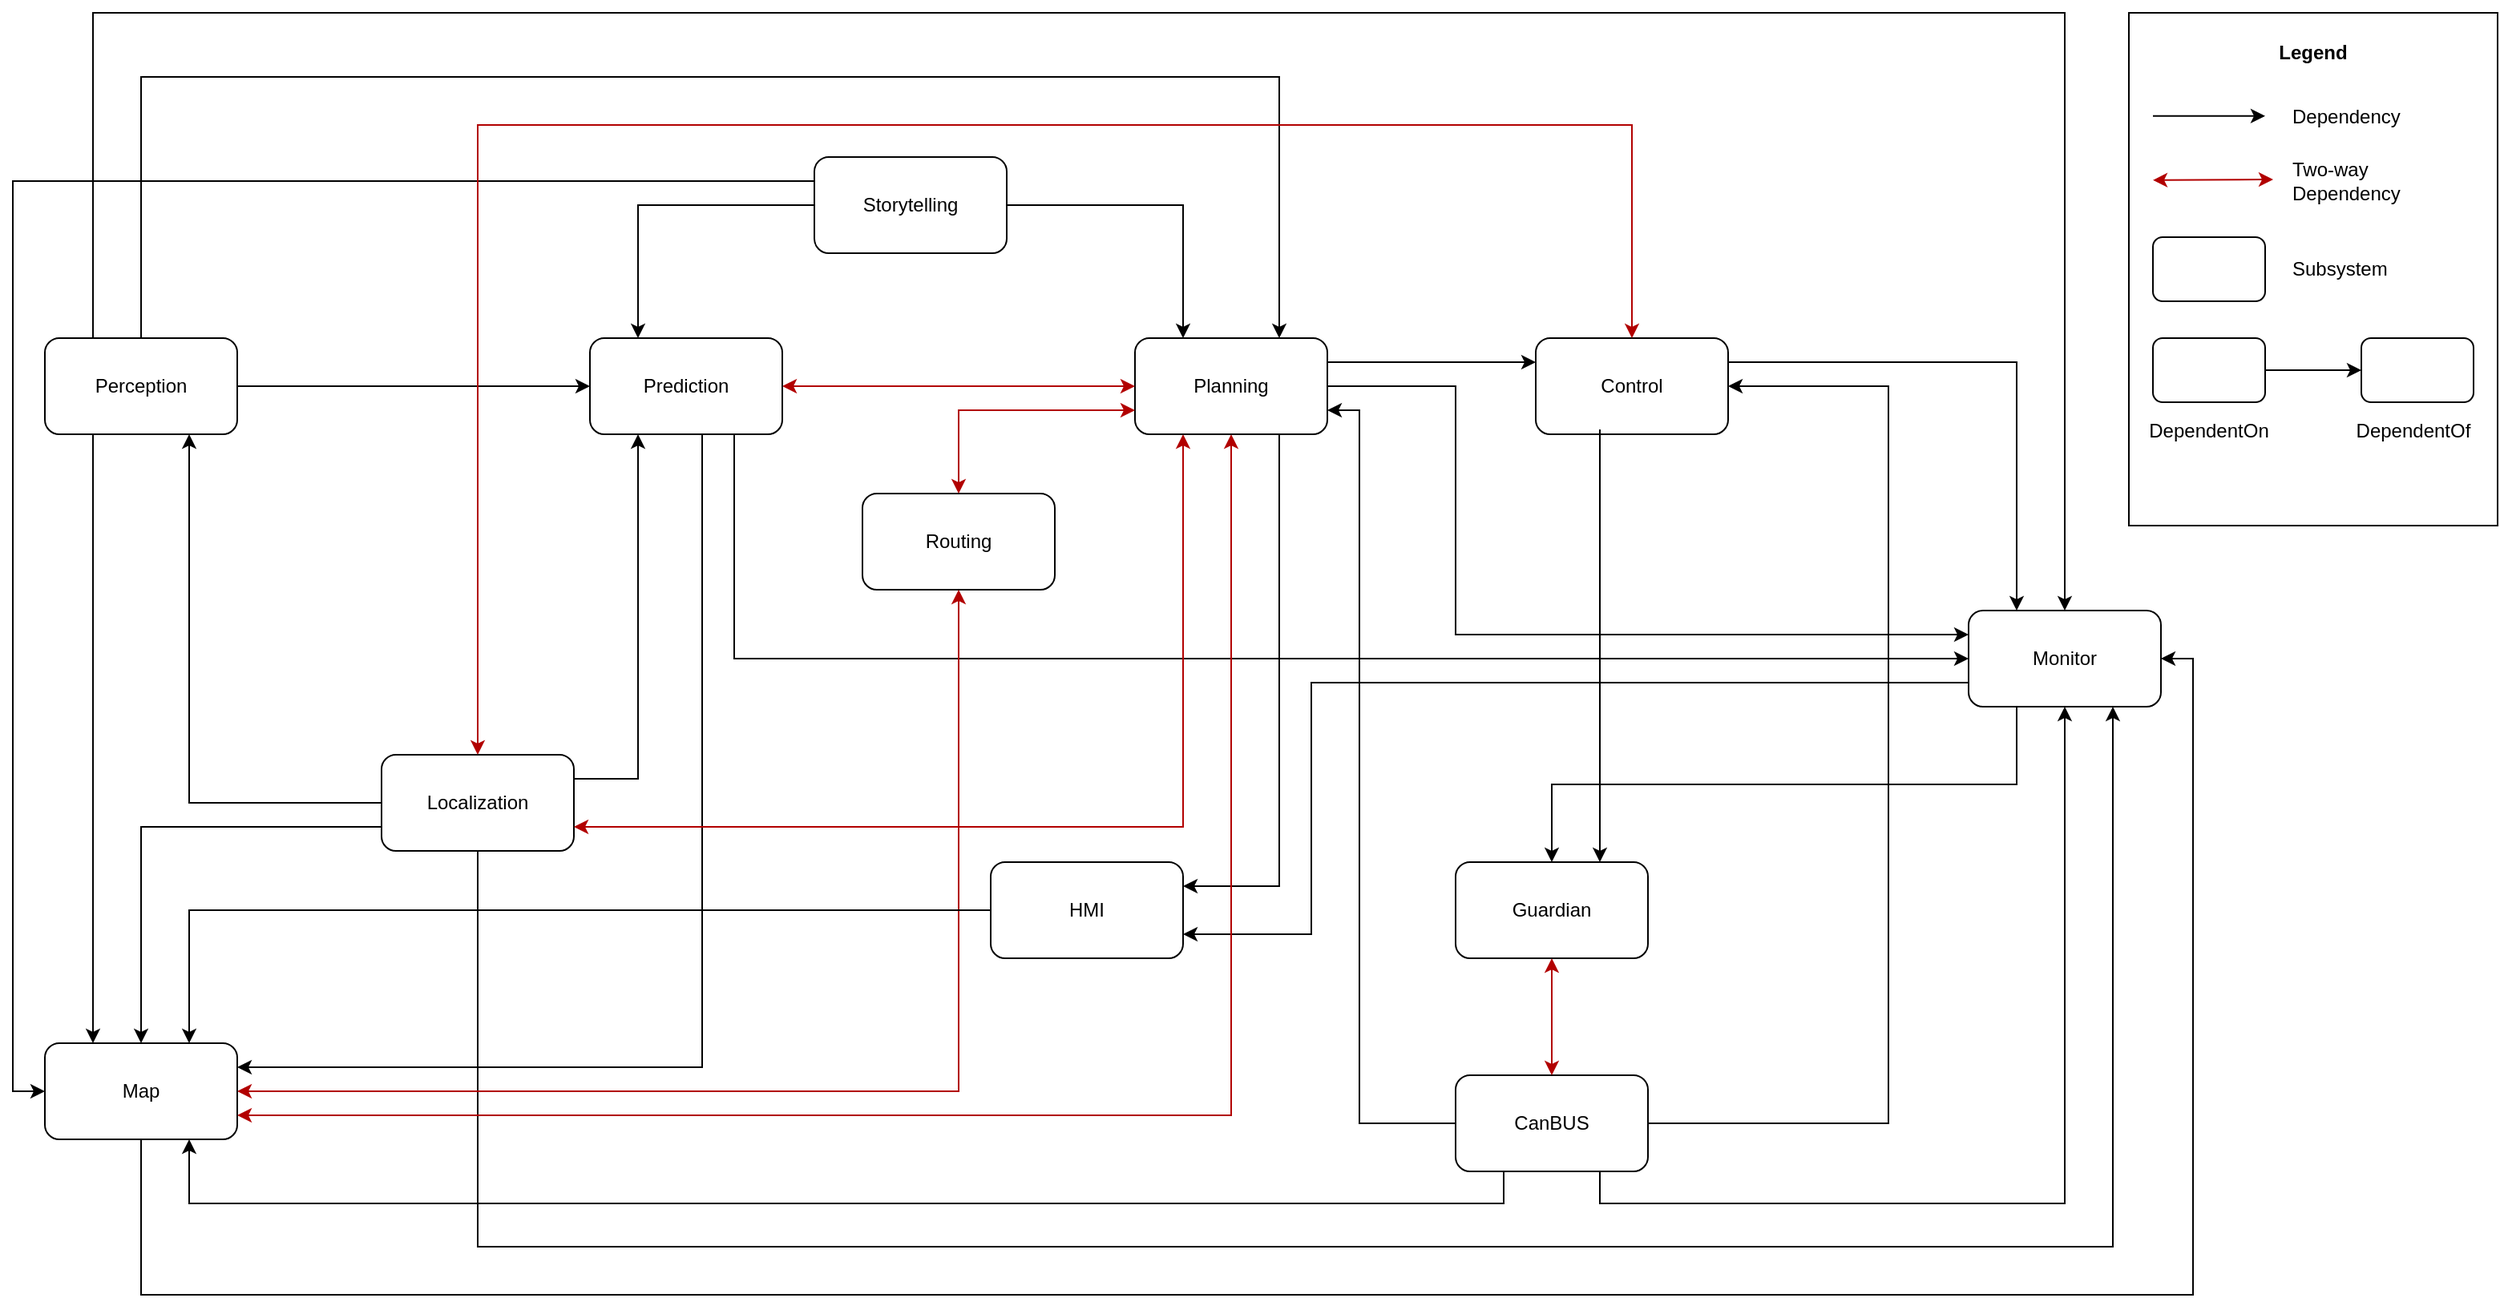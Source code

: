 <mxfile version="17.1.3" type="github">
  <diagram id="q5uySfuGyyFAdlzgSxIf" name="Page-1">
    <mxGraphModel dx="1901" dy="1023" grid="1" gridSize="10" guides="1" tooltips="1" connect="1" arrows="1" fold="1" page="1" pageScale="1" pageWidth="850" pageHeight="1100" math="0" shadow="0">
      <root>
        <mxCell id="0" />
        <mxCell id="1" parent="0" />
        <mxCell id="7judBJOATlKyl89qZomi-54" style="edgeStyle=orthogonalEdgeStyle;rounded=0;orthogonalLoop=1;jettySize=auto;html=1;exitX=0;exitY=0.5;exitDx=0;exitDy=0;entryX=0.75;entryY=1;entryDx=0;entryDy=0;" parent="1" source="7judBJOATlKyl89qZomi-2" target="7judBJOATlKyl89qZomi-1" edge="1">
          <mxGeometry relative="1" as="geometry">
            <Array as="points">
              <mxPoint x="200" y="513" />
            </Array>
          </mxGeometry>
        </mxCell>
        <mxCell id="7judBJOATlKyl89qZomi-1" value="Perception" style="rounded=1;whiteSpace=wrap;html=1;" parent="1" vertex="1">
          <mxGeometry x="110" y="223" width="120" height="60" as="geometry" />
        </mxCell>
        <mxCell id="7judBJOATlKyl89qZomi-2" value="Localization" style="rounded=1;whiteSpace=wrap;html=1;" parent="1" vertex="1">
          <mxGeometry x="320" y="483" width="120" height="60" as="geometry" />
        </mxCell>
        <mxCell id="7judBJOATlKyl89qZomi-10" style="edgeStyle=orthogonalEdgeStyle;rounded=0;orthogonalLoop=1;jettySize=auto;html=1;entryX=0;entryY=0.5;entryDx=0;entryDy=0;exitX=1;exitY=0.5;exitDx=0;exitDy=0;" parent="1" source="7judBJOATlKyl89qZomi-1" target="7judBJOATlKyl89qZomi-8" edge="1">
          <mxGeometry relative="1" as="geometry" />
        </mxCell>
        <mxCell id="7judBJOATlKyl89qZomi-14" style="edgeStyle=orthogonalEdgeStyle;rounded=0;orthogonalLoop=1;jettySize=auto;html=1;entryX=0.25;entryY=0;entryDx=0;entryDy=0;" parent="1" source="7judBJOATlKyl89qZomi-12" target="7judBJOATlKyl89qZomi-8" edge="1">
          <mxGeometry relative="1" as="geometry">
            <Array as="points">
              <mxPoint x="480" y="140" />
              <mxPoint x="480" y="140" />
            </Array>
          </mxGeometry>
        </mxCell>
        <mxCell id="7judBJOATlKyl89qZomi-15" style="edgeStyle=orthogonalEdgeStyle;rounded=0;orthogonalLoop=1;jettySize=auto;html=1;exitX=1;exitY=0.25;exitDx=0;exitDy=0;entryX=0.25;entryY=1;entryDx=0;entryDy=0;" parent="1" source="7judBJOATlKyl89qZomi-2" target="7judBJOATlKyl89qZomi-8" edge="1">
          <mxGeometry relative="1" as="geometry">
            <Array as="points">
              <mxPoint x="480" y="498" />
            </Array>
          </mxGeometry>
        </mxCell>
        <mxCell id="7judBJOATlKyl89qZomi-17" style="edgeStyle=orthogonalEdgeStyle;rounded=0;orthogonalLoop=1;jettySize=auto;html=1;exitX=0;exitY=0.5;exitDx=0;exitDy=0;entryX=1;entryY=0.75;entryDx=0;entryDy=0;" parent="1" source="7judBJOATlKyl89qZomi-16" target="7judBJOATlKyl89qZomi-11" edge="1">
          <mxGeometry relative="1" as="geometry">
            <Array as="points">
              <mxPoint x="930" y="713" />
              <mxPoint x="930" y="268" />
            </Array>
          </mxGeometry>
        </mxCell>
        <mxCell id="7judBJOATlKyl89qZomi-23" style="edgeStyle=orthogonalEdgeStyle;rounded=0;orthogonalLoop=1;jettySize=auto;html=1;exitX=0.5;exitY=0;exitDx=0;exitDy=0;entryX=0.75;entryY=0;entryDx=0;entryDy=0;" parent="1" source="7judBJOATlKyl89qZomi-1" target="7judBJOATlKyl89qZomi-11" edge="1">
          <mxGeometry relative="1" as="geometry">
            <Array as="points">
              <mxPoint x="170" y="60" />
              <mxPoint x="880" y="60" />
            </Array>
          </mxGeometry>
        </mxCell>
        <mxCell id="7judBJOATlKyl89qZomi-25" style="edgeStyle=orthogonalEdgeStyle;rounded=0;orthogonalLoop=1;jettySize=auto;html=1;exitX=1;exitY=0.5;exitDx=0;exitDy=0;entryX=0.25;entryY=0;entryDx=0;entryDy=0;" parent="1" source="7judBJOATlKyl89qZomi-12" target="7judBJOATlKyl89qZomi-11" edge="1">
          <mxGeometry relative="1" as="geometry" />
        </mxCell>
        <mxCell id="7-IdZ-WRil3FLbBQ27dM-9" style="edgeStyle=orthogonalEdgeStyle;rounded=0;orthogonalLoop=1;jettySize=auto;html=1;exitX=0.75;exitY=1;exitDx=0;exitDy=0;entryX=1;entryY=0.25;entryDx=0;entryDy=0;" edge="1" parent="1" source="7judBJOATlKyl89qZomi-11" target="7-IdZ-WRil3FLbBQ27dM-8">
          <mxGeometry relative="1" as="geometry" />
        </mxCell>
        <mxCell id="7-IdZ-WRil3FLbBQ27dM-11" style="edgeStyle=orthogonalEdgeStyle;rounded=0;orthogonalLoop=1;jettySize=auto;html=1;exitX=1;exitY=0.5;exitDx=0;exitDy=0;entryX=0;entryY=0.25;entryDx=0;entryDy=0;" edge="1" parent="1" source="7judBJOATlKyl89qZomi-11" target="7judBJOATlKyl89qZomi-29">
          <mxGeometry relative="1" as="geometry">
            <Array as="points">
              <mxPoint x="990" y="253" />
              <mxPoint x="990" y="408" />
            </Array>
          </mxGeometry>
        </mxCell>
        <mxCell id="7judBJOATlKyl89qZomi-11" value="Planning" style="rounded=1;whiteSpace=wrap;html=1;" parent="1" vertex="1">
          <mxGeometry x="790" y="223" width="120" height="60" as="geometry" />
        </mxCell>
        <mxCell id="7-IdZ-WRil3FLbBQ27dM-7" style="edgeStyle=orthogonalEdgeStyle;rounded=0;orthogonalLoop=1;jettySize=auto;html=1;exitX=0;exitY=0.25;exitDx=0;exitDy=0;entryX=0;entryY=0.5;entryDx=0;entryDy=0;" edge="1" parent="1" source="7judBJOATlKyl89qZomi-12" target="7judBJOATlKyl89qZomi-21">
          <mxGeometry relative="1" as="geometry" />
        </mxCell>
        <mxCell id="7judBJOATlKyl89qZomi-12" value="Storytelling" style="rounded=1;whiteSpace=wrap;html=1;" parent="1" vertex="1">
          <mxGeometry x="590" y="110" width="120" height="60" as="geometry" />
        </mxCell>
        <mxCell id="7judBJOATlKyl89qZomi-16" value="CanBUS" style="rounded=1;whiteSpace=wrap;html=1;" parent="1" vertex="1">
          <mxGeometry x="990" y="683" width="120" height="60" as="geometry" />
        </mxCell>
        <mxCell id="7judBJOATlKyl89qZomi-18" value="Routing" style="rounded=1;whiteSpace=wrap;html=1;" parent="1" vertex="1">
          <mxGeometry x="620" y="320" width="120" height="60" as="geometry" />
        </mxCell>
        <mxCell id="7judBJOATlKyl89qZomi-32" style="edgeStyle=orthogonalEdgeStyle;rounded=0;orthogonalLoop=1;jettySize=auto;html=1;exitX=0.25;exitY=1;exitDx=0;exitDy=0;entryX=0.75;entryY=1;entryDx=0;entryDy=0;" parent="1" source="7judBJOATlKyl89qZomi-16" target="7judBJOATlKyl89qZomi-21" edge="1">
          <mxGeometry relative="1" as="geometry">
            <Array as="points">
              <mxPoint x="1020" y="763" />
              <mxPoint x="200" y="763" />
            </Array>
          </mxGeometry>
        </mxCell>
        <mxCell id="7judBJOATlKyl89qZomi-33" style="edgeStyle=orthogonalEdgeStyle;rounded=0;orthogonalLoop=1;jettySize=auto;html=1;exitX=0.25;exitY=1;exitDx=0;exitDy=0;entryX=0.25;entryY=0;entryDx=0;entryDy=0;" parent="1" source="7judBJOATlKyl89qZomi-1" target="7judBJOATlKyl89qZomi-21" edge="1">
          <mxGeometry relative="1" as="geometry">
            <Array as="points" />
          </mxGeometry>
        </mxCell>
        <mxCell id="7judBJOATlKyl89qZomi-68" style="edgeStyle=orthogonalEdgeStyle;rounded=0;orthogonalLoop=1;jettySize=auto;html=1;exitX=0;exitY=0.75;exitDx=0;exitDy=0;entryX=0.5;entryY=0;entryDx=0;entryDy=0;endArrow=classic;endFill=1;strokeColor=default;" parent="1" source="7judBJOATlKyl89qZomi-2" target="7judBJOATlKyl89qZomi-21" edge="1">
          <mxGeometry relative="1" as="geometry" />
        </mxCell>
        <mxCell id="7judBJOATlKyl89qZomi-21" value="Map" style="rounded=1;whiteSpace=wrap;html=1;" parent="1" vertex="1">
          <mxGeometry x="110" y="663" width="120" height="60" as="geometry" />
        </mxCell>
        <mxCell id="7judBJOATlKyl89qZomi-30" style="edgeStyle=orthogonalEdgeStyle;rounded=0;orthogonalLoop=1;jettySize=auto;html=1;entryX=0.25;entryY=0;entryDx=0;entryDy=0;exitX=1;exitY=0.25;exitDx=0;exitDy=0;" parent="1" source="7judBJOATlKyl89qZomi-26" target="7judBJOATlKyl89qZomi-29" edge="1">
          <mxGeometry relative="1" as="geometry" />
        </mxCell>
        <mxCell id="7judBJOATlKyl89qZomi-58" style="edgeStyle=orthogonalEdgeStyle;rounded=0;orthogonalLoop=1;jettySize=auto;html=1;strokeColor=default;exitX=1;exitY=0.5;exitDx=0;exitDy=0;" parent="1" source="7judBJOATlKyl89qZomi-16" target="7judBJOATlKyl89qZomi-26" edge="1">
          <mxGeometry relative="1" as="geometry">
            <Array as="points">
              <mxPoint x="1260" y="713" />
              <mxPoint x="1260" y="253" />
            </Array>
          </mxGeometry>
        </mxCell>
        <mxCell id="7judBJOATlKyl89qZomi-66" style="edgeStyle=orthogonalEdgeStyle;rounded=0;orthogonalLoop=1;jettySize=auto;html=1;exitX=1;exitY=0.25;exitDx=0;exitDy=0;entryX=0;entryY=0.25;entryDx=0;entryDy=0;endArrow=classic;endFill=1;strokeColor=default;" parent="1" source="7judBJOATlKyl89qZomi-11" target="7judBJOATlKyl89qZomi-26" edge="1">
          <mxGeometry relative="1" as="geometry" />
        </mxCell>
        <mxCell id="7judBJOATlKyl89qZomi-26" value="Control" style="rounded=1;whiteSpace=wrap;html=1;" parent="1" vertex="1">
          <mxGeometry x="1040" y="223" width="120" height="60" as="geometry" />
        </mxCell>
        <mxCell id="7judBJOATlKyl89qZomi-41" style="edgeStyle=orthogonalEdgeStyle;rounded=0;orthogonalLoop=1;jettySize=auto;html=1;exitX=0.5;exitY=1;exitDx=0;exitDy=0;entryX=0.75;entryY=1;entryDx=0;entryDy=0;" parent="1" source="7judBJOATlKyl89qZomi-2" target="7judBJOATlKyl89qZomi-29" edge="1">
          <mxGeometry relative="1" as="geometry">
            <Array as="points">
              <mxPoint x="380" y="790" />
              <mxPoint x="1400" y="790" />
            </Array>
          </mxGeometry>
        </mxCell>
        <mxCell id="7judBJOATlKyl89qZomi-42" style="edgeStyle=orthogonalEdgeStyle;rounded=0;orthogonalLoop=1;jettySize=auto;html=1;exitX=0.5;exitY=1;exitDx=0;exitDy=0;entryX=1;entryY=0.5;entryDx=0;entryDy=0;" parent="1" source="7judBJOATlKyl89qZomi-21" target="7judBJOATlKyl89qZomi-29" edge="1">
          <mxGeometry relative="1" as="geometry">
            <Array as="points">
              <mxPoint x="170" y="820" />
              <mxPoint x="1450" y="820" />
              <mxPoint x="1450" y="423" />
            </Array>
          </mxGeometry>
        </mxCell>
        <mxCell id="7judBJOATlKyl89qZomi-43" style="edgeStyle=orthogonalEdgeStyle;rounded=0;orthogonalLoop=1;jettySize=auto;html=1;exitX=0.75;exitY=1;exitDx=0;exitDy=0;entryX=0.5;entryY=1;entryDx=0;entryDy=0;" parent="1" source="7judBJOATlKyl89qZomi-16" target="7judBJOATlKyl89qZomi-29" edge="1">
          <mxGeometry relative="1" as="geometry" />
        </mxCell>
        <mxCell id="7judBJOATlKyl89qZomi-45" style="edgeStyle=orthogonalEdgeStyle;rounded=0;orthogonalLoop=1;jettySize=auto;html=1;exitX=0.25;exitY=0;exitDx=0;exitDy=0;entryX=0.5;entryY=0;entryDx=0;entryDy=0;" parent="1" source="7judBJOATlKyl89qZomi-1" target="7judBJOATlKyl89qZomi-29" edge="1">
          <mxGeometry relative="1" as="geometry">
            <Array as="points">
              <mxPoint x="140" y="20" />
              <mxPoint x="1370" y="20" />
            </Array>
          </mxGeometry>
        </mxCell>
        <mxCell id="7judBJOATlKyl89qZomi-46" style="edgeStyle=orthogonalEdgeStyle;rounded=0;orthogonalLoop=1;jettySize=auto;html=1;exitX=0.75;exitY=1;exitDx=0;exitDy=0;entryX=0;entryY=0.5;entryDx=0;entryDy=0;" parent="1" source="7judBJOATlKyl89qZomi-8" target="7judBJOATlKyl89qZomi-29" edge="1">
          <mxGeometry relative="1" as="geometry" />
        </mxCell>
        <mxCell id="7-IdZ-WRil3FLbBQ27dM-12" style="edgeStyle=orthogonalEdgeStyle;rounded=0;orthogonalLoop=1;jettySize=auto;html=1;exitX=0;exitY=0.75;exitDx=0;exitDy=0;entryX=1;entryY=0.75;entryDx=0;entryDy=0;" edge="1" parent="1" source="7judBJOATlKyl89qZomi-29" target="7-IdZ-WRil3FLbBQ27dM-8">
          <mxGeometry relative="1" as="geometry">
            <Array as="points">
              <mxPoint x="900" y="438" />
              <mxPoint x="900" y="595" />
            </Array>
          </mxGeometry>
        </mxCell>
        <mxCell id="7judBJOATlKyl89qZomi-29" value="Monitor" style="rounded=1;whiteSpace=wrap;html=1;" parent="1" vertex="1">
          <mxGeometry x="1310" y="393" width="120" height="60" as="geometry" />
        </mxCell>
        <mxCell id="7judBJOATlKyl89qZomi-36" style="edgeStyle=orthogonalEdgeStyle;rounded=0;orthogonalLoop=1;jettySize=auto;html=1;entryX=0.75;entryY=0;entryDx=0;entryDy=0;" parent="1" target="7judBJOATlKyl89qZomi-35" edge="1">
          <mxGeometry relative="1" as="geometry">
            <Array as="points">
              <mxPoint x="1080" y="410" />
              <mxPoint x="1080" y="410" />
            </Array>
            <mxPoint x="1080" y="280" as="sourcePoint" />
          </mxGeometry>
        </mxCell>
        <mxCell id="7judBJOATlKyl89qZomi-37" style="edgeStyle=orthogonalEdgeStyle;rounded=0;orthogonalLoop=1;jettySize=auto;html=1;exitX=0.25;exitY=1;exitDx=0;exitDy=0;" parent="1" source="7judBJOATlKyl89qZomi-29" target="7judBJOATlKyl89qZomi-35" edge="1">
          <mxGeometry relative="1" as="geometry" />
        </mxCell>
        <mxCell id="7-IdZ-WRil3FLbBQ27dM-1" style="edgeStyle=orthogonalEdgeStyle;rounded=0;orthogonalLoop=1;jettySize=auto;html=1;entryX=1;entryY=0.25;entryDx=0;entryDy=0;" edge="1" parent="1" source="7judBJOATlKyl89qZomi-8" target="7judBJOATlKyl89qZomi-21">
          <mxGeometry relative="1" as="geometry">
            <Array as="points">
              <mxPoint x="520" y="678" />
            </Array>
          </mxGeometry>
        </mxCell>
        <mxCell id="7judBJOATlKyl89qZomi-8" value="Prediction" style="rounded=1;whiteSpace=wrap;html=1;" parent="1" vertex="1">
          <mxGeometry x="450" y="223" width="120" height="60" as="geometry" />
        </mxCell>
        <mxCell id="7judBJOATlKyl89qZomi-35" value="Guardian" style="rounded=1;whiteSpace=wrap;html=1;" parent="1" vertex="1">
          <mxGeometry x="990" y="550" width="120" height="60" as="geometry" />
        </mxCell>
        <mxCell id="7judBJOATlKyl89qZomi-62" value="" style="endArrow=classic;startArrow=classic;html=1;rounded=0;strokeColor=#B20000;exitX=0;exitY=0.5;exitDx=0;exitDy=0;entryX=1;entryY=0.5;entryDx=0;entryDy=0;fillColor=#e51400;" parent="1" source="7judBJOATlKyl89qZomi-11" target="7judBJOATlKyl89qZomi-8" edge="1">
          <mxGeometry width="50" height="50" relative="1" as="geometry">
            <mxPoint x="640" y="210" as="sourcePoint" />
            <mxPoint x="590" y="260" as="targetPoint" />
          </mxGeometry>
        </mxCell>
        <mxCell id="7judBJOATlKyl89qZomi-63" value="" style="endArrow=classic;startArrow=classic;html=1;rounded=0;strokeColor=#B20000;exitX=0;exitY=0.75;exitDx=0;exitDy=0;entryX=0.5;entryY=0;entryDx=0;entryDy=0;edgeStyle=orthogonalEdgeStyle;fillColor=#e51400;" parent="1" source="7judBJOATlKyl89qZomi-11" target="7judBJOATlKyl89qZomi-18" edge="1">
          <mxGeometry width="50" height="50" relative="1" as="geometry">
            <mxPoint x="760" y="263" as="sourcePoint" />
            <mxPoint x="580" y="263" as="targetPoint" />
          </mxGeometry>
        </mxCell>
        <mxCell id="7judBJOATlKyl89qZomi-67" value="" style="endArrow=classic;startArrow=classic;html=1;rounded=0;strokeColor=#B20000;exitX=0.5;exitY=0;exitDx=0;exitDy=0;entryX=0.5;entryY=1;entryDx=0;entryDy=0;fillColor=#e51400;" parent="1" source="7judBJOATlKyl89qZomi-16" target="7judBJOATlKyl89qZomi-35" edge="1">
          <mxGeometry width="50" height="50" relative="1" as="geometry">
            <mxPoint x="1290" y="640" as="sourcePoint" />
            <mxPoint x="1070" y="640" as="targetPoint" />
          </mxGeometry>
        </mxCell>
        <mxCell id="7-IdZ-WRil3FLbBQ27dM-2" value="" style="endArrow=classic;startArrow=classic;html=1;rounded=0;strokeColor=#B20000;exitX=0.25;exitY=1;exitDx=0;exitDy=0;entryX=1;entryY=0.75;entryDx=0;entryDy=0;edgeStyle=orthogonalEdgeStyle;fillColor=#e51400;" edge="1" parent="1" source="7judBJOATlKyl89qZomi-11" target="7judBJOATlKyl89qZomi-2">
          <mxGeometry width="50" height="50" relative="1" as="geometry">
            <mxPoint x="720.0" y="491" as="sourcePoint" />
            <mxPoint x="610" y="543" as="targetPoint" />
          </mxGeometry>
        </mxCell>
        <mxCell id="7-IdZ-WRil3FLbBQ27dM-3" value="" style="endArrow=classic;startArrow=classic;html=1;rounded=0;strokeColor=#B20000;exitX=0.5;exitY=1;exitDx=0;exitDy=0;entryX=1;entryY=0.75;entryDx=0;entryDy=0;edgeStyle=orthogonalEdgeStyle;fillColor=#e51400;" edge="1" parent="1" source="7judBJOATlKyl89qZomi-11" target="7judBJOATlKyl89qZomi-21">
          <mxGeometry width="50" height="50" relative="1" as="geometry">
            <mxPoint x="900.0" y="510" as="sourcePoint" />
            <mxPoint x="520" y="755" as="targetPoint" />
          </mxGeometry>
        </mxCell>
        <mxCell id="7-IdZ-WRil3FLbBQ27dM-4" value="" style="endArrow=classic;startArrow=classic;html=1;rounded=0;strokeColor=#B20000;exitX=0.5;exitY=0;exitDx=0;exitDy=0;entryX=0.5;entryY=0;entryDx=0;entryDy=0;edgeStyle=orthogonalEdgeStyle;fillColor=#e51400;" edge="1" parent="1" source="7judBJOATlKyl89qZomi-26" target="7judBJOATlKyl89qZomi-2">
          <mxGeometry width="50" height="50" relative="1" as="geometry">
            <mxPoint x="830.0" y="293" as="sourcePoint" />
            <mxPoint x="450" y="538" as="targetPoint" />
            <Array as="points">
              <mxPoint x="1100" y="90" />
              <mxPoint x="380" y="90" />
            </Array>
          </mxGeometry>
        </mxCell>
        <mxCell id="7-IdZ-WRil3FLbBQ27dM-5" value="" style="endArrow=classic;startArrow=classic;html=1;rounded=0;strokeColor=#B20000;exitX=0.5;exitY=1;exitDx=0;exitDy=0;entryX=1;entryY=0.5;entryDx=0;entryDy=0;edgeStyle=orthogonalEdgeStyle;fillColor=#e51400;" edge="1" parent="1" source="7judBJOATlKyl89qZomi-18" target="7judBJOATlKyl89qZomi-21">
          <mxGeometry width="50" height="50" relative="1" as="geometry">
            <mxPoint x="830.0" y="293" as="sourcePoint" />
            <mxPoint x="450" y="538" as="targetPoint" />
            <Array as="points">
              <mxPoint x="680" y="693" />
            </Array>
          </mxGeometry>
        </mxCell>
        <mxCell id="7-IdZ-WRil3FLbBQ27dM-10" style="edgeStyle=orthogonalEdgeStyle;rounded=0;orthogonalLoop=1;jettySize=auto;html=1;exitX=0;exitY=0.5;exitDx=0;exitDy=0;entryX=0.75;entryY=0;entryDx=0;entryDy=0;" edge="1" parent="1" source="7-IdZ-WRil3FLbBQ27dM-8" target="7judBJOATlKyl89qZomi-21">
          <mxGeometry relative="1" as="geometry" />
        </mxCell>
        <mxCell id="7-IdZ-WRil3FLbBQ27dM-8" value="HMI" style="rounded=1;whiteSpace=wrap;html=1;" vertex="1" parent="1">
          <mxGeometry x="700" y="550" width="120" height="60" as="geometry" />
        </mxCell>
        <mxCell id="7-IdZ-WRil3FLbBQ27dM-14" value="" style="rounded=0;whiteSpace=wrap;html=1;" vertex="1" parent="1">
          <mxGeometry x="1410" y="20" width="230" height="320" as="geometry" />
        </mxCell>
        <mxCell id="7-IdZ-WRil3FLbBQ27dM-15" value="Legend" style="text;html=1;strokeColor=none;fillColor=none;align=center;verticalAlign=middle;whiteSpace=wrap;rounded=0;fontStyle=1" vertex="1" parent="1">
          <mxGeometry x="1495" y="30" width="60" height="30" as="geometry" />
        </mxCell>
        <mxCell id="7judBJOATlKyl89qZomi-7" style="edgeStyle=orthogonalEdgeStyle;rounded=0;orthogonalLoop=1;jettySize=auto;html=1;entryX=0;entryY=0.5;entryDx=0;entryDy=0;" parent="1" source="7judBJOATlKyl89qZomi-4" target="7judBJOATlKyl89qZomi-6" edge="1">
          <mxGeometry relative="1" as="geometry" />
        </mxCell>
        <mxCell id="7judBJOATlKyl89qZomi-4" value="" style="rounded=1;whiteSpace=wrap;html=1;" parent="1" vertex="1">
          <mxGeometry x="1425" y="223" width="70" height="40" as="geometry" />
        </mxCell>
        <mxCell id="7judBJOATlKyl89qZomi-6" value="" style="rounded=1;whiteSpace=wrap;html=1;" parent="1" vertex="1">
          <mxGeometry x="1555" y="223" width="70" height="40" as="geometry" />
        </mxCell>
        <mxCell id="7-IdZ-WRil3FLbBQ27dM-16" value="DependentOn" style="text;html=1;strokeColor=none;fillColor=none;align=center;verticalAlign=middle;whiteSpace=wrap;rounded=0;" vertex="1" parent="1">
          <mxGeometry x="1430" y="266" width="60" height="30" as="geometry" />
        </mxCell>
        <mxCell id="7-IdZ-WRil3FLbBQ27dM-17" value="DependentOf" style="text;html=1;strokeColor=none;fillColor=none;align=center;verticalAlign=middle;whiteSpace=wrap;rounded=0;" vertex="1" parent="1">
          <mxGeometry x="1550" y="266" width="75" height="30" as="geometry" />
        </mxCell>
        <mxCell id="7-IdZ-WRil3FLbBQ27dM-19" value="Dependency" style="text;html=1;strokeColor=none;fillColor=none;align=left;verticalAlign=middle;whiteSpace=wrap;rounded=0;" vertex="1" parent="1">
          <mxGeometry x="1510" y="70" width="60" height="30" as="geometry" />
        </mxCell>
        <mxCell id="7-IdZ-WRil3FLbBQ27dM-20" value="Two-way Dependency" style="text;html=1;strokeColor=none;fillColor=none;align=left;verticalAlign=middle;whiteSpace=wrap;rounded=0;" vertex="1" parent="1">
          <mxGeometry x="1510" y="110" width="120" height="30" as="geometry" />
        </mxCell>
        <mxCell id="7-IdZ-WRil3FLbBQ27dM-21" style="edgeStyle=orthogonalEdgeStyle;rounded=0;orthogonalLoop=1;jettySize=auto;html=1;entryX=0;entryY=0.5;entryDx=0;entryDy=0;" edge="1" parent="1">
          <mxGeometry relative="1" as="geometry">
            <mxPoint x="1425.0" y="84.41" as="sourcePoint" />
            <mxPoint x="1495.0" y="84.41" as="targetPoint" />
          </mxGeometry>
        </mxCell>
        <mxCell id="7-IdZ-WRil3FLbBQ27dM-22" value="" style="endArrow=classic;startArrow=classic;html=1;rounded=0;strokeColor=#B20000;entryX=1;entryY=0.5;entryDx=0;entryDy=0;fillColor=#e51400;" edge="1" parent="1">
          <mxGeometry width="50" height="50" relative="1" as="geometry">
            <mxPoint x="1500" y="124" as="sourcePoint" />
            <mxPoint x="1425" y="124.41" as="targetPoint" />
          </mxGeometry>
        </mxCell>
        <mxCell id="7-IdZ-WRil3FLbBQ27dM-23" value="" style="rounded=1;whiteSpace=wrap;html=1;" vertex="1" parent="1">
          <mxGeometry x="1425" y="160" width="70" height="40" as="geometry" />
        </mxCell>
        <mxCell id="7-IdZ-WRil3FLbBQ27dM-24" value="Subsystem" style="text;html=1;strokeColor=none;fillColor=none;align=left;verticalAlign=middle;whiteSpace=wrap;rounded=0;" vertex="1" parent="1">
          <mxGeometry x="1510" y="165" width="120" height="30" as="geometry" />
        </mxCell>
      </root>
    </mxGraphModel>
  </diagram>
</mxfile>
